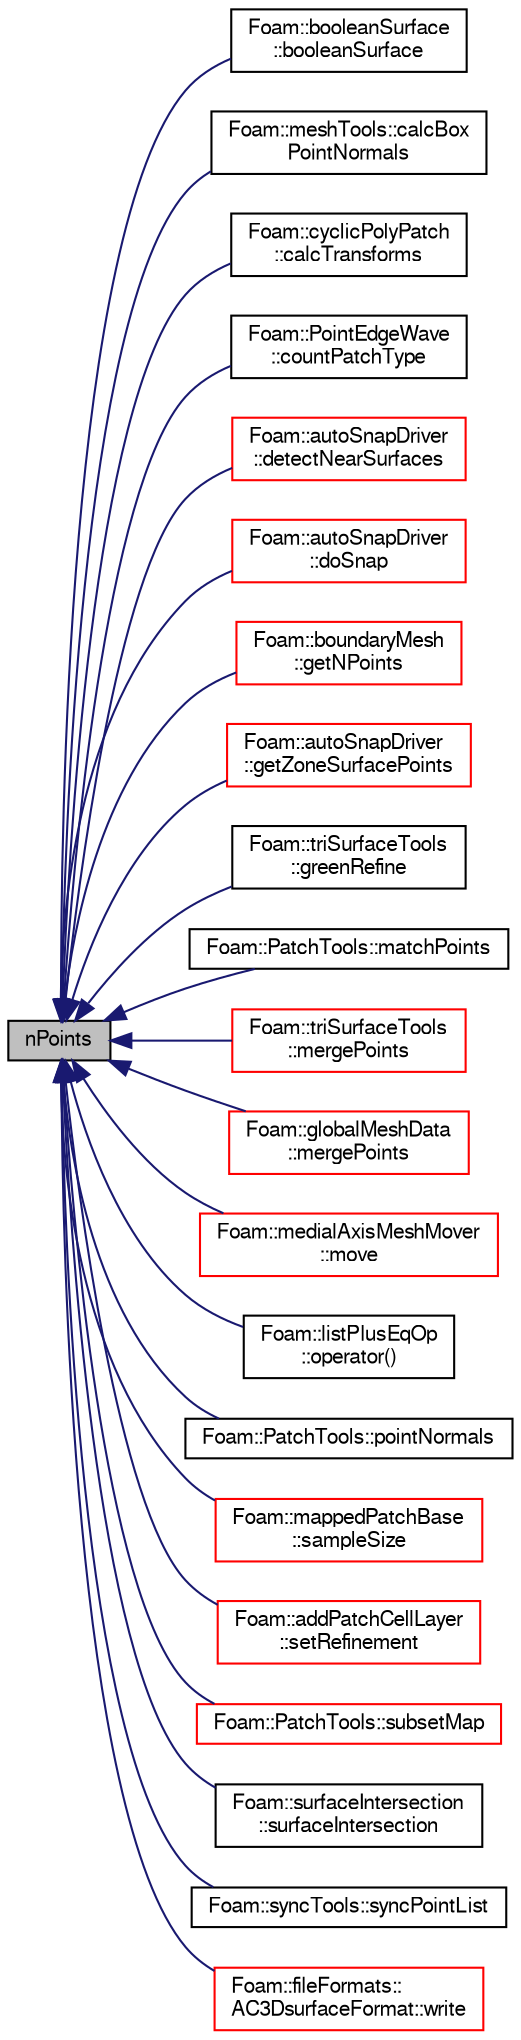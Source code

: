 digraph "nPoints"
{
  bgcolor="transparent";
  edge [fontname="FreeSans",fontsize="10",labelfontname="FreeSans",labelfontsize="10"];
  node [fontname="FreeSans",fontsize="10",shape=record];
  rankdir="LR";
  Node528 [label="nPoints",height=0.2,width=0.4,color="black", fillcolor="grey75", style="filled", fontcolor="black"];
  Node528 -> Node529 [dir="back",color="midnightblue",fontsize="10",style="solid",fontname="FreeSans"];
  Node529 [label="Foam::booleanSurface\l::booleanSurface",height=0.2,width=0.4,color="black",URL="$a25486.html#a88e679563079efe444d5005b5d5e0716",tooltip="Construct from surfaces and face labels to keep. "];
  Node528 -> Node530 [dir="back",color="midnightblue",fontsize="10",style="solid",fontname="FreeSans"];
  Node530 [label="Foam::meshTools::calcBox\lPointNormals",height=0.2,width=0.4,color="black",URL="$a21153.html#a4ba6200a07a6aab35485561987f60185",tooltip="Calculate point normals on a &#39;box&#39; mesh (all edges aligned with. "];
  Node528 -> Node531 [dir="back",color="midnightblue",fontsize="10",style="solid",fontname="FreeSans"];
  Node531 [label="Foam::cyclicPolyPatch\l::calcTransforms",height=0.2,width=0.4,color="black",URL="$a27434.html#afb48497736bbafb1fbb000cd218d1779",tooltip="Recalculate the transformation tensors. "];
  Node528 -> Node532 [dir="back",color="midnightblue",fontsize="10",style="solid",fontname="FreeSans"];
  Node532 [label="Foam::PointEdgeWave\l::countPatchType",height=0.2,width=0.4,color="black",URL="$a24858.html#a774d50194a0ab5809347d4eb20808ff6"];
  Node528 -> Node533 [dir="back",color="midnightblue",fontsize="10",style="solid",fontname="FreeSans"];
  Node533 [label="Foam::autoSnapDriver\l::detectNearSurfaces",height=0.2,width=0.4,color="red",URL="$a24622.html#a03198aa35e22c16271a36768040a8c11",tooltip="Per patch point override displacement if in gap situation. "];
  Node528 -> Node540 [dir="back",color="midnightblue",fontsize="10",style="solid",fontname="FreeSans"];
  Node540 [label="Foam::autoSnapDriver\l::doSnap",height=0.2,width=0.4,color="red",URL="$a24622.html#adf0870a8be4483ecdb73b26b20d027ee"];
  Node528 -> Node545 [dir="back",color="midnightblue",fontsize="10",style="solid",fontname="FreeSans"];
  Node545 [label="Foam::boundaryMesh\l::getNPoints",height=0.2,width=0.4,color="red",URL="$a21430.html#aa7e0e0713c6c7f896c9f291b43461702",tooltip="Number of points used in face subset. "];
  Node528 -> Node535 [dir="back",color="midnightblue",fontsize="10",style="solid",fontname="FreeSans"];
  Node535 [label="Foam::autoSnapDriver\l::getZoneSurfacePoints",height=0.2,width=0.4,color="red",URL="$a24622.html#a9b0617c77e1e71c70428238e6246484e",tooltip="Get points both on patch and facezone. "];
  Node528 -> Node550 [dir="back",color="midnightblue",fontsize="10",style="solid",fontname="FreeSans"];
  Node550 [label="Foam::triSurfaceTools\l::greenRefine",height=0.2,width=0.4,color="black",URL="$a25538.html#abfb8b3103f67e2652cfb672525ec5d43",tooltip="Refine edges by splitting to opposite vertex. "];
  Node528 -> Node551 [dir="back",color="midnightblue",fontsize="10",style="solid",fontname="FreeSans"];
  Node551 [label="Foam::PatchTools::matchPoints",height=0.2,width=0.4,color="black",URL="$a27526.html#a53abaec4e100007300e11cedf4c5b772",tooltip="Find corresponding points on patches sharing the same points. "];
  Node528 -> Node552 [dir="back",color="midnightblue",fontsize="10",style="solid",fontname="FreeSans"];
  Node552 [label="Foam::triSurfaceTools\l::mergePoints",height=0.2,width=0.4,color="red",URL="$a25538.html#a44799249ec25a8721893cffeffcdec1f",tooltip="Merge points within distance. "];
  Node528 -> Node555 [dir="back",color="midnightblue",fontsize="10",style="solid",fontname="FreeSans"];
  Node555 [label="Foam::globalMeshData\l::mergePoints",height=0.2,width=0.4,color="red",URL="$a27334.html#aa4df94c65c44d0e38bcd229cd913f042",tooltip="Helper for merging (collocated!) mesh point data. "];
  Node528 -> Node592 [dir="back",color="midnightblue",fontsize="10",style="solid",fontname="FreeSans"];
  Node592 [label="Foam::medialAxisMeshMover\l::move",height=0.2,width=0.4,color="red",URL="$a24654.html#a298042b135d36380a27b56b6c27ad5eb",tooltip="Move mesh using current pointDisplacement boundary values. "];
  Node528 -> Node594 [dir="back",color="midnightblue",fontsize="10",style="solid",fontname="FreeSans"];
  Node594 [label="Foam::listPlusEqOp\l::operator()",height=0.2,width=0.4,color="black",URL="$a24626.html#a2bca5855a51bffee2f0fe2aacc4aba10"];
  Node528 -> Node595 [dir="back",color="midnightblue",fontsize="10",style="solid",fontname="FreeSans"];
  Node595 [label="Foam::PatchTools::pointNormals",height=0.2,width=0.4,color="black",URL="$a27526.html#ab60186b13b96788288ecfa924a6950d2"];
  Node528 -> Node596 [dir="back",color="midnightblue",fontsize="10",style="solid",fontname="FreeSans"];
  Node596 [label="Foam::mappedPatchBase\l::sampleSize",height=0.2,width=0.4,color="red",URL="$a25094.html#a7e348da81551c80758c505e5c5140772",tooltip="Return size of mapped mesh/patch/boundary. "];
  Node528 -> Node610 [dir="back",color="midnightblue",fontsize="10",style="solid",fontname="FreeSans"];
  Node610 [label="Foam::addPatchCellLayer\l::setRefinement",height=0.2,width=0.4,color="red",URL="$a21626.html#a9488cb0518f21b76444c508cc9658d64",tooltip="Play commands into polyTopoChange to create layers on top. "];
  Node528 -> Node620 [dir="back",color="midnightblue",fontsize="10",style="solid",fontname="FreeSans"];
  Node620 [label="Foam::PatchTools::subsetMap",height=0.2,width=0.4,color="red",URL="$a27526.html#a373cb19a7bfde8d155b317980839cf72",tooltip="Determine the mapping for a sub-patch. "];
  Node528 -> Node642 [dir="back",color="midnightblue",fontsize="10",style="solid",fontname="FreeSans"];
  Node642 [label="Foam::surfaceIntersection\l::surfaceIntersection",height=0.2,width=0.4,color="black",URL="$a25502.html#a799b50167148bd08cc2271a5b90891ff",tooltip="Construct from two surfaces. Does all its own cutting. "];
  Node528 -> Node643 [dir="back",color="midnightblue",fontsize="10",style="solid",fontname="FreeSans"];
  Node643 [label="Foam::syncTools::syncPointList",height=0.2,width=0.4,color="black",URL="$a27502.html#a334197e1b70d6e0b87da5cb827940dd4",tooltip="Synchronize values on selected mesh points. "];
  Node528 -> Node644 [dir="back",color="midnightblue",fontsize="10",style="solid",fontname="FreeSans"];
  Node644 [label="Foam::fileFormats::\lAC3DsurfaceFormat::write",height=0.2,width=0.4,color="red",URL="$a29582.html#a2a1e1394d9dd8932b738248c123a267f",tooltip="Write surface mesh components by proxy. "];
}
